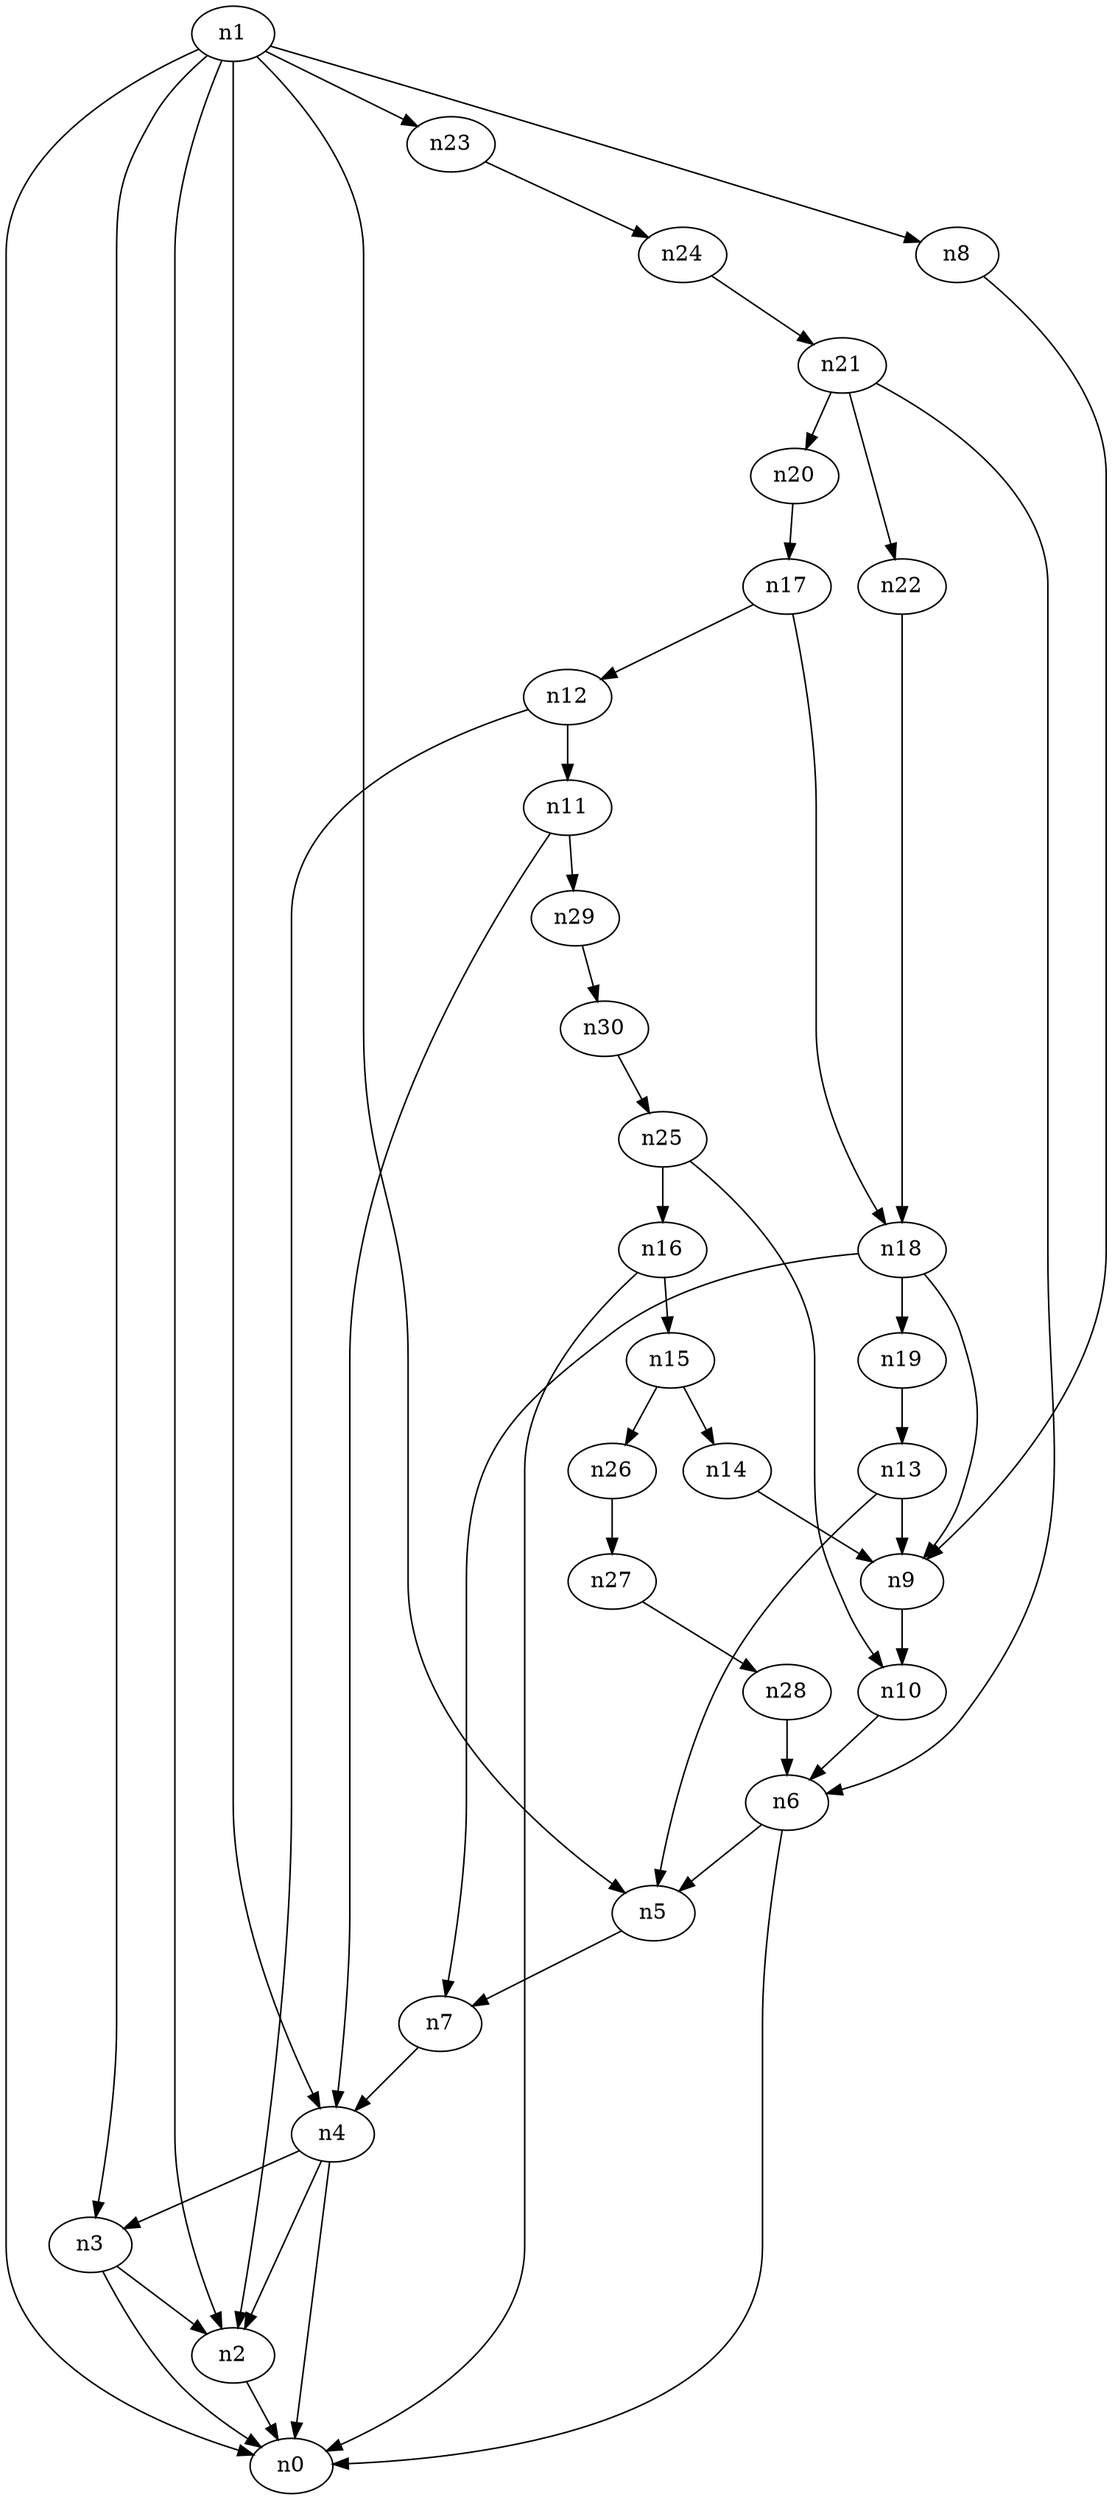 digraph G {
	n1 -> n0	 [_graphml_id=e0];
	n1 -> n2	 [_graphml_id=e1];
	n1 -> n3	 [_graphml_id=e6];
	n1 -> n4	 [_graphml_id=e9];
	n1 -> n5	 [_graphml_id=e10];
	n1 -> n8	 [_graphml_id=e15];
	n1 -> n23	 [_graphml_id=e38];
	n2 -> n0	 [_graphml_id=e5];
	n3 -> n0	 [_graphml_id=e8];
	n3 -> n2	 [_graphml_id=e2];
	n4 -> n0	 [_graphml_id=e4];
	n4 -> n2	 [_graphml_id=e7];
	n4 -> n3	 [_graphml_id=e3];
	n5 -> n7	 [_graphml_id=e14];
	n6 -> n0	 [_graphml_id=e12];
	n6 -> n5	 [_graphml_id=e11];
	n7 -> n4	 [_graphml_id=e13];
	n8 -> n9	 [_graphml_id=e16];
	n9 -> n10	 [_graphml_id=e17];
	n10 -> n6	 [_graphml_id=e18];
	n11 -> n4	 [_graphml_id=e19];
	n11 -> n29	 [_graphml_id=e48];
	n12 -> n2	 [_graphml_id=e21];
	n12 -> n11	 [_graphml_id=e20];
	n13 -> n5	 [_graphml_id=e22];
	n13 -> n9	 [_graphml_id=e23];
	n14 -> n9	 [_graphml_id=e24];
	n15 -> n14	 [_graphml_id=e25];
	n15 -> n26	 [_graphml_id=e44];
	n16 -> n0	 [_graphml_id=e27];
	n16 -> n15	 [_graphml_id=e26];
	n17 -> n12	 [_graphml_id=e28];
	n17 -> n18	 [_graphml_id=e29];
	n18 -> n7	 [_graphml_id=e33];
	n18 -> n9	 [_graphml_id=e30];
	n18 -> n19	 [_graphml_id=e32];
	n19 -> n13	 [_graphml_id=e31];
	n20 -> n17	 [_graphml_id=e34];
	n21 -> n6	 [_graphml_id=e43];
	n21 -> n20	 [_graphml_id=e35];
	n21 -> n22	 [_graphml_id=e36];
	n22 -> n18	 [_graphml_id=e37];
	n23 -> n24	 [_graphml_id=e39];
	n24 -> n21	 [_graphml_id=e40];
	n25 -> n10	 [_graphml_id=e41];
	n25 -> n16	 [_graphml_id=e42];
	n26 -> n27	 [_graphml_id=e45];
	n27 -> n28	 [_graphml_id=e46];
	n28 -> n6	 [_graphml_id=e47];
	n29 -> n30	 [_graphml_id=e49];
	n30 -> n25	 [_graphml_id=e50];
}
